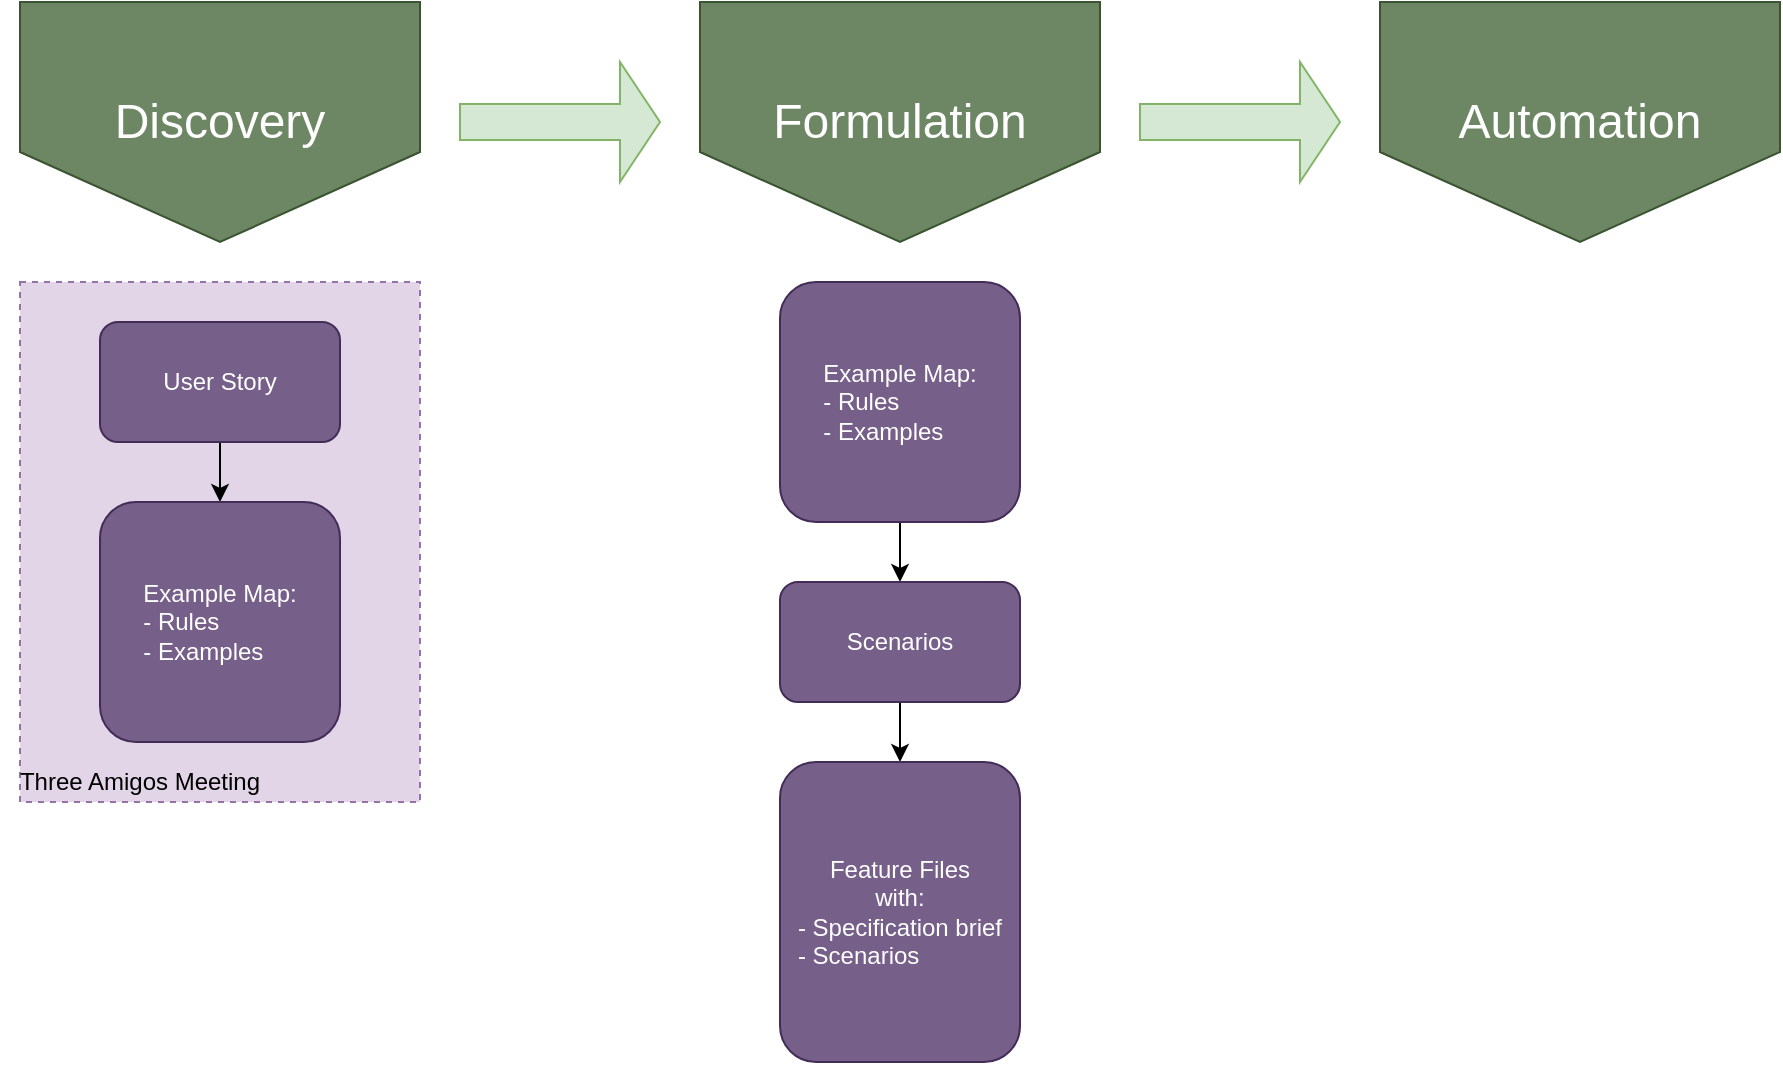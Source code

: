 <mxfile version="13.3.1" type="device"><diagram id="i-HS8rXImOPMk-hTUu1t" name="Page-1"><mxGraphModel dx="1024" dy="592" grid="1" gridSize="10" guides="1" tooltips="1" connect="1" arrows="1" fold="1" page="1" pageScale="1" pageWidth="827" pageHeight="1169" math="0" shadow="0"><root><mxCell id="0"/><mxCell id="1" parent="0"/><mxCell id="klI7XvZcwb9am2i2Ektv-1" value="&lt;font style=&quot;font-size: 24px&quot;&gt;Discovery&lt;/font&gt;" style="shape=offPageConnector;whiteSpace=wrap;html=1;fillColor=#6d8764;strokeColor=#3A5431;fontColor=#ffffff;" parent="1" vertex="1"><mxGeometry x="40" y="160" width="200" height="120" as="geometry"/></mxCell><mxCell id="klI7XvZcwb9am2i2Ektv-2" value="" style="shape=singleArrow;whiteSpace=wrap;html=1;fillColor=#d5e8d4;strokeColor=#82b366;" parent="1" vertex="1"><mxGeometry x="260" y="190" width="100" height="60" as="geometry"/></mxCell><mxCell id="klI7XvZcwb9am2i2Ektv-3" value="&lt;font style=&quot;font-size: 24px&quot;&gt;Formulation&lt;/font&gt;" style="shape=offPageConnector;whiteSpace=wrap;html=1;fillColor=#6d8764;strokeColor=#3A5431;fontColor=#ffffff;" parent="1" vertex="1"><mxGeometry x="380" y="160" width="200" height="120" as="geometry"/></mxCell><mxCell id="klI7XvZcwb9am2i2Ektv-4" value="" style="shape=singleArrow;whiteSpace=wrap;html=1;fillColor=#d5e8d4;strokeColor=#82b366;" parent="1" vertex="1"><mxGeometry x="600" y="190" width="100" height="60" as="geometry"/></mxCell><mxCell id="klI7XvZcwb9am2i2Ektv-5" value="&lt;font style=&quot;font-size: 24px&quot;&gt;Automation&lt;/font&gt;" style="shape=offPageConnector;whiteSpace=wrap;html=1;fillColor=#6d8764;strokeColor=#3A5431;fontColor=#ffffff;" parent="1" vertex="1"><mxGeometry x="720" y="160" width="200" height="120" as="geometry"/></mxCell><mxCell id="klI7XvZcwb9am2i2Ektv-6" value="" style="rounded=0;whiteSpace=wrap;html=1;dashed=1;fillColor=#e1d5e7;strokeColor=#9673a6;" parent="1" vertex="1"><mxGeometry x="40" y="300" width="200" height="260" as="geometry"/></mxCell><mxCell id="klI7XvZcwb9am2i2Ektv-7" value="Three Amigos Meeting" style="text;html=1;strokeColor=none;fillColor=none;align=center;verticalAlign=middle;whiteSpace=wrap;rounded=0;dashed=1;" parent="1" vertex="1"><mxGeometry x="30" y="540" width="140" height="20" as="geometry"/></mxCell><mxCell id="klI7XvZcwb9am2i2Ektv-11" style="edgeStyle=orthogonalEdgeStyle;rounded=0;orthogonalLoop=1;jettySize=auto;html=1;entryX=0.5;entryY=0;entryDx=0;entryDy=0;" parent="1" source="klI7XvZcwb9am2i2Ektv-8" target="klI7XvZcwb9am2i2Ektv-9" edge="1"><mxGeometry relative="1" as="geometry"/></mxCell><mxCell id="klI7XvZcwb9am2i2Ektv-8" value="User Story" style="rounded=1;whiteSpace=wrap;html=1;fillColor=#76608a;strokeColor=#432D57;fontColor=#ffffff;" parent="1" vertex="1"><mxGeometry x="80" y="320" width="120" height="60" as="geometry"/></mxCell><mxCell id="klI7XvZcwb9am2i2Ektv-9" value="Example Map:&lt;br&gt;&lt;div style=&quot;text-align: left&quot;&gt;&lt;span&gt;- Rules&lt;/span&gt;&lt;/div&gt;&lt;div style=&quot;text-align: left&quot;&gt;&lt;span&gt;- Examples&lt;/span&gt;&lt;/div&gt;" style="rounded=1;whiteSpace=wrap;html=1;fillColor=#76608a;strokeColor=#432D57;fontColor=#ffffff;" parent="1" vertex="1"><mxGeometry x="80" y="410" width="120" height="120" as="geometry"/></mxCell><mxCell id="klI7XvZcwb9am2i2Ektv-14" style="edgeStyle=orthogonalEdgeStyle;rounded=0;orthogonalLoop=1;jettySize=auto;html=1;entryX=0.5;entryY=0;entryDx=0;entryDy=0;" parent="1" source="klI7XvZcwb9am2i2Ektv-12" target="klI7XvZcwb9am2i2Ektv-13" edge="1"><mxGeometry relative="1" as="geometry"/></mxCell><mxCell id="klI7XvZcwb9am2i2Ektv-12" value="Example Map:&lt;br&gt;&lt;div style=&quot;text-align: left&quot;&gt;&lt;span&gt;- Rules&lt;/span&gt;&lt;/div&gt;&lt;div style=&quot;text-align: left&quot;&gt;&lt;span&gt;- Examples&lt;/span&gt;&lt;/div&gt;" style="rounded=1;whiteSpace=wrap;html=1;fillColor=#76608a;strokeColor=#432D57;fontColor=#ffffff;" parent="1" vertex="1"><mxGeometry x="420" y="300" width="120" height="120" as="geometry"/></mxCell><mxCell id="klI7XvZcwb9am2i2Ektv-16" style="edgeStyle=orthogonalEdgeStyle;rounded=0;orthogonalLoop=1;jettySize=auto;html=1;entryX=0.5;entryY=0;entryDx=0;entryDy=0;" parent="1" source="klI7XvZcwb9am2i2Ektv-13" target="klI7XvZcwb9am2i2Ektv-15" edge="1"><mxGeometry relative="1" as="geometry"/></mxCell><mxCell id="klI7XvZcwb9am2i2Ektv-13" value="Scenarios" style="rounded=1;whiteSpace=wrap;html=1;fillColor=#76608a;strokeColor=#432D57;fontColor=#ffffff;" parent="1" vertex="1"><mxGeometry x="420" y="450" width="120" height="60" as="geometry"/></mxCell><mxCell id="klI7XvZcwb9am2i2Ektv-15" value="Feature Files&lt;br&gt;with:&lt;br&gt;&lt;div style=&quot;text-align: left&quot;&gt;&lt;span&gt;- Specification brief&lt;/span&gt;&lt;/div&gt;&lt;div style=&quot;text-align: left&quot;&gt;&lt;span&gt;- Scenarios&lt;/span&gt;&lt;/div&gt;" style="rounded=1;whiteSpace=wrap;html=1;fillColor=#76608a;strokeColor=#432D57;fontColor=#ffffff;" parent="1" vertex="1"><mxGeometry x="420" y="540" width="120" height="150" as="geometry"/></mxCell></root></mxGraphModel></diagram></mxfile>